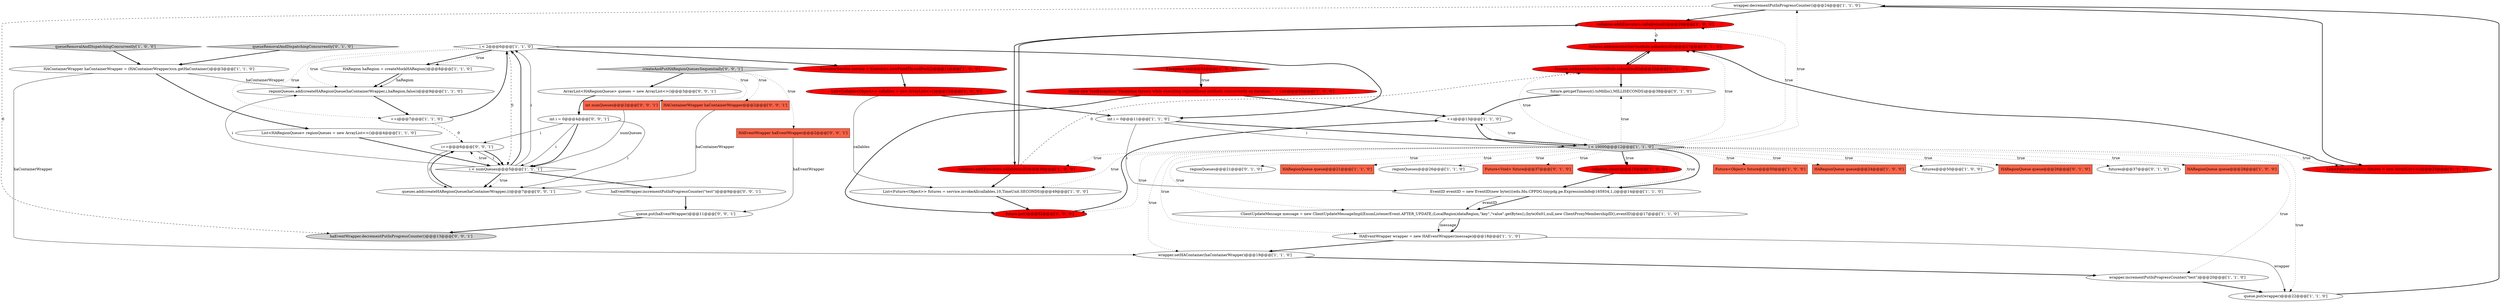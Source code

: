 digraph {
48 [style = filled, label = "queue.put(haEventWrapper)@@@11@@@['0', '0', '1']", fillcolor = white, shape = ellipse image = "AAA0AAABBB3BBB"];
36 [style = filled, label = "regionQueues@@@21@@@['0', '1', '0']", fillcolor = white, shape = ellipse image = "AAA0AAABBB2BBB"];
41 [style = filled, label = "futures.add(executorServiceRule.submit(null))@@@27@@@['0', '1', '0']", fillcolor = red, shape = ellipse image = "AAA1AAABBB2BBB"];
18 [style = filled, label = "++i@@@13@@@['1', '1', '0']", fillcolor = white, shape = ellipse image = "AAA0AAABBB1BBB"];
6 [style = filled, label = "HARegionQueue queue@@@21@@@['1', '1', '0']", fillcolor = tomato, shape = box image = "AAA0AAABBB1BBB"];
19 [style = filled, label = "regionQueues@@@26@@@['1', '1', '0']", fillcolor = white, shape = ellipse image = "AAA0AAABBB1BBB"];
31 [style = filled, label = "wrapper.setHAContainer(haContainerWrapper)@@@19@@@['1', '1', '0']", fillcolor = white, shape = ellipse image = "AAA0AAABBB1BBB"];
22 [style = filled, label = "HARegion haRegion = createMockHARegion()@@@8@@@['1', '1', '0']", fillcolor = white, shape = ellipse image = "AAA0AAABBB1BBB"];
32 [style = filled, label = "int i = 0@@@11@@@['1', '1', '0']", fillcolor = white, shape = ellipse image = "AAA0AAABBB1BBB"];
43 [style = filled, label = "haEventWrapper.decrementPutInProgressCounter()@@@13@@@['0', '0', '1']", fillcolor = lightgray, shape = ellipse image = "AAA0AAABBB3BBB"];
50 [style = filled, label = "createAndPutHARegionQueuesSequentially['0', '0', '1']", fillcolor = lightgray, shape = diamond image = "AAA0AAABBB3BBB"];
2 [style = filled, label = "throw new TestException(\"Exception thrown while executing regionQueue methods concurrently on iteration: \" + i,ex)@@@55@@@['1', '0', '0']", fillcolor = red, shape = ellipse image = "AAA1AAABBB1BBB"];
9 [style = filled, label = "HAEventWrapper wrapper = new HAEventWrapper(message)@@@18@@@['1', '1', '0']", fillcolor = white, shape = ellipse image = "AAA0AAABBB1BBB"];
35 [style = filled, label = "Future<Void> future@@@37@@@['0', '1', '0']", fillcolor = tomato, shape = box image = "AAA0AAABBB2BBB"];
49 [style = filled, label = "HAEventWrapper haEventWrapper@@@2@@@['0', '0', '1']", fillcolor = tomato, shape = box image = "AAA0AAABBB3BBB"];
42 [style = filled, label = "ArrayList<HARegionQueue> queues = new ArrayList<>()@@@3@@@['0', '0', '1']", fillcolor = white, shape = ellipse image = "AAA0AAABBB3BBB"];
8 [style = filled, label = "i < numQueues@@@5@@@['1', '1', '1']", fillcolor = white, shape = diamond image = "AAA0AAABBB1BBB"];
13 [style = filled, label = "wrapper.incrementPutInProgressCounter(\"test\")@@@20@@@['1', '1', '0']", fillcolor = white, shape = ellipse image = "AAA0AAABBB1BBB"];
24 [style = filled, label = "List<Future<Object>> futures = service.invokeAll(callables,10,TimeUnit.SECONDS)@@@49@@@['1', '0', '0']", fillcolor = white, shape = ellipse image = "AAA0AAABBB1BBB"];
46 [style = filled, label = "i++@@@6@@@['0', '0', '1']", fillcolor = white, shape = ellipse image = "AAA0AAABBB3BBB"];
52 [style = filled, label = "int numQueues@@@2@@@['0', '0', '1']", fillcolor = tomato, shape = box image = "AAA0AAABBB3BBB"];
25 [style = filled, label = "Future<Object> future@@@50@@@['1', '0', '0']", fillcolor = tomato, shape = box image = "AAA0AAABBB1BBB"];
14 [style = filled, label = "++i@@@7@@@['1', '1', '0']", fillcolor = white, shape = ellipse image = "AAA0AAABBB1BBB"];
23 [style = filled, label = "callables.add(Executors.callable(null))@@@39@@@['1', '0', '0']", fillcolor = red, shape = ellipse image = "AAA1AAABBB1BBB"];
28 [style = filled, label = "List<HARegionQueue> regionQueues = new ArrayList<>()@@@4@@@['1', '1', '0']", fillcolor = white, shape = ellipse image = "AAA0AAABBB1BBB"];
45 [style = filled, label = "haEventWrapper.incrementPutInProgressCounter(\"test\")@@@9@@@['0', '0', '1']", fillcolor = white, shape = ellipse image = "AAA0AAABBB3BBB"];
20 [style = filled, label = "callables.add(Executors.callable(null))@@@29@@@['1', '0', '0']", fillcolor = red, shape = ellipse image = "AAA1AAABBB1BBB"];
10 [style = filled, label = "ExecutorService service = Executors.newFixedThreadPool(2)@@@11@@@['1', '0', '0']", fillcolor = red, shape = ellipse image = "AAA1AAABBB1BBB"];
5 [style = filled, label = "HARegionQueue queue@@@24@@@['1', '0', '0']", fillcolor = tomato, shape = box image = "AAA0AAABBB1BBB"];
27 [style = filled, label = "callables.clear()@@@16@@@['1', '0', '0']", fillcolor = red, shape = ellipse image = "AAA1AAABBB1BBB"];
3 [style = filled, label = "futures@@@50@@@['1', '0', '0']", fillcolor = white, shape = ellipse image = "AAA0AAABBB1BBB"];
33 [style = filled, label = "HARegionQueue queue@@@26@@@['0', '1', '0']", fillcolor = tomato, shape = box image = "AAA0AAABBB2BBB"];
47 [style = filled, label = "queues.add(createHARegionQueue(haContainerWrapper,i))@@@7@@@['0', '0', '1']", fillcolor = white, shape = ellipse image = "AAA0AAABBB3BBB"];
30 [style = filled, label = "EventID eventID = new EventID(new byte((((edu.fdu.CPPDG.tinypdg.pe.ExpressionInfo@165934,1,i)@@@14@@@['1', '1', '0']", fillcolor = white, shape = ellipse image = "AAA0AAABBB1BBB"];
34 [style = filled, label = "List<Future<Void>> futures = new ArrayList<>()@@@25@@@['0', '1', '0']", fillcolor = red, shape = ellipse image = "AAA1AAABBB2BBB"];
16 [style = filled, label = "HAContainerWrapper haContainerWrapper = (HAContainerWrapper)ccn.getHaContainer()@@@3@@@['1', '1', '0']", fillcolor = white, shape = ellipse image = "AAA0AAABBB1BBB"];
1 [style = filled, label = "Exception ex@@@54@@@['1', '0', '0']", fillcolor = red, shape = diamond image = "AAA1AAABBB1BBB"];
29 [style = filled, label = "regionQueues.add(createHARegionQueue(haContainerWrapper,i,haRegion,false))@@@9@@@['1', '1', '0']", fillcolor = white, shape = ellipse image = "AAA0AAABBB1BBB"];
7 [style = filled, label = "List<Callable<Object>> callables = new ArrayList<>()@@@12@@@['1', '0', '0']", fillcolor = red, shape = ellipse image = "AAA1AAABBB1BBB"];
37 [style = filled, label = "queueRemovalAndDispatchingConcurrently['0', '1', '0']", fillcolor = lightgray, shape = diamond image = "AAA0AAABBB2BBB"];
21 [style = filled, label = "queue.put(wrapper)@@@22@@@['1', '1', '0']", fillcolor = white, shape = ellipse image = "AAA0AAABBB1BBB"];
40 [style = filled, label = "futures.add(executorServiceRule.submit(null))@@@32@@@['0', '1', '0']", fillcolor = red, shape = ellipse image = "AAA1AAABBB2BBB"];
51 [style = filled, label = "HAContainerWrapper haContainerWrapper@@@2@@@['0', '0', '1']", fillcolor = tomato, shape = box image = "AAA0AAABBB3BBB"];
26 [style = filled, label = "i < 10000@@@12@@@['1', '1', '0']", fillcolor = lightgray, shape = diamond image = "AAA0AAABBB1BBB"];
39 [style = filled, label = "futures@@@37@@@['0', '1', '0']", fillcolor = white, shape = ellipse image = "AAA0AAABBB2BBB"];
11 [style = filled, label = "i < 2@@@6@@@['1', '1', '0']", fillcolor = white, shape = diamond image = "AAA0AAABBB1BBB"];
4 [style = filled, label = "queueRemovalAndDispatchingConcurrently['1', '0', '0']", fillcolor = lightgray, shape = diamond image = "AAA0AAABBB1BBB"];
44 [style = filled, label = "int i = 0@@@4@@@['0', '0', '1']", fillcolor = white, shape = ellipse image = "AAA0AAABBB3BBB"];
15 [style = filled, label = "wrapper.decrementPutInProgressCounter()@@@24@@@['1', '1', '0']", fillcolor = white, shape = ellipse image = "AAA0AAABBB1BBB"];
0 [style = filled, label = "ClientUpdateMessage message = new ClientUpdateMessageImpl(EnumListenerEvent.AFTER_UPDATE,(LocalRegion)dataRegion,\"key\",\"value\".getBytes(),(byte)0x01,null,new ClientProxyMembershipID(),eventID)@@@17@@@['1', '1', '0']", fillcolor = white, shape = ellipse image = "AAA0AAABBB1BBB"];
38 [style = filled, label = "future.get(getTimeout().toMillis(),MILLISECONDS)@@@38@@@['0', '1', '0']", fillcolor = white, shape = ellipse image = "AAA0AAABBB2BBB"];
12 [style = filled, label = "future.get()@@@52@@@['1', '0', '0']", fillcolor = red, shape = ellipse image = "AAA1AAABBB1BBB"];
17 [style = filled, label = "HARegionQueue queue@@@28@@@['1', '0', '0']", fillcolor = tomato, shape = box image = "AAA0AAABBB1BBB"];
7->32 [style = bold, label=""];
44->8 [style = bold, label=""];
50->52 [style = dotted, label="true"];
21->15 [style = bold, label=""];
26->12 [style = dotted, label="true"];
26->19 [style = dotted, label="true"];
26->13 [style = dotted, label="true"];
40->38 [style = bold, label=""];
45->48 [style = bold, label=""];
42->44 [style = bold, label=""];
26->30 [style = dotted, label="true"];
48->43 [style = bold, label=""];
49->48 [style = solid, label="haEventWrapper"];
15->20 [style = bold, label=""];
26->24 [style = dotted, label="true"];
29->14 [style = bold, label=""];
12->18 [style = bold, label=""];
8->47 [style = bold, label=""];
8->11 [style = bold, label=""];
14->11 [style = bold, label=""];
26->36 [style = dotted, label="true"];
4->16 [style = bold, label=""];
26->41 [style = dotted, label="true"];
8->11 [style = solid, label="i"];
32->30 [style = solid, label="i"];
11->8 [style = dashed, label="0"];
15->34 [style = bold, label=""];
8->46 [style = dotted, label="true"];
27->30 [style = bold, label=""];
11->14 [style = dotted, label="true"];
50->51 [style = dotted, label="true"];
2->18 [style = bold, label=""];
26->20 [style = dotted, label="true"];
26->23 [style = dotted, label="true"];
44->47 [style = solid, label="i"];
26->9 [style = dotted, label="true"];
10->7 [style = bold, label=""];
32->26 [style = bold, label=""];
26->3 [style = dotted, label="true"];
26->40 [style = dotted, label="true"];
26->27 [style = bold, label=""];
38->18 [style = bold, label=""];
20->23 [style = bold, label=""];
8->29 [style = solid, label="i"];
20->41 [style = dashed, label="0"];
26->18 [style = dotted, label="true"];
26->6 [style = dotted, label="true"];
44->8 [style = solid, label="i"];
37->16 [style = bold, label=""];
50->49 [style = dotted, label="true"];
24->12 [style = bold, label=""];
23->20 [style = bold, label=""];
26->33 [style = dotted, label="true"];
23->40 [style = dashed, label="0"];
9->31 [style = bold, label=""];
31->13 [style = bold, label=""];
26->27 [style = dotted, label="true"];
16->29 [style = solid, label="haContainerWrapper"];
11->29 [style = dotted, label="true"];
18->26 [style = bold, label=""];
22->29 [style = bold, label=""];
32->26 [style = solid, label="i"];
15->43 [style = dashed, label="0"];
11->32 [style = bold, label=""];
46->8 [style = solid, label="i"];
51->47 [style = solid, label="haContainerWrapper"];
14->46 [style = dashed, label="0"];
26->31 [style = dotted, label="true"];
26->38 [style = dotted, label="true"];
50->42 [style = bold, label=""];
41->40 [style = bold, label=""];
11->10 [style = bold, label=""];
26->17 [style = dotted, label="true"];
8->45 [style = bold, label=""];
28->8 [style = bold, label=""];
46->8 [style = bold, label=""];
52->8 [style = solid, label="numQueues"];
26->15 [style = dotted, label="true"];
11->22 [style = bold, label=""];
1->2 [style = bold, label=""];
30->0 [style = bold, label=""];
26->35 [style = dotted, label="true"];
16->31 [style = solid, label="haContainerWrapper"];
9->21 [style = solid, label="wrapper"];
0->9 [style = solid, label="message"];
44->46 [style = solid, label="i"];
0->9 [style = bold, label=""];
26->25 [style = dotted, label="true"];
26->34 [style = dotted, label="true"];
26->39 [style = dotted, label="true"];
30->0 [style = solid, label="eventID"];
47->46 [style = bold, label=""];
34->41 [style = bold, label=""];
11->22 [style = dotted, label="true"];
2->12 [style = bold, label=""];
26->30 [style = bold, label=""];
8->47 [style = dotted, label="true"];
23->24 [style = bold, label=""];
16->28 [style = bold, label=""];
26->21 [style = dotted, label="true"];
22->29 [style = solid, label="haRegion"];
7->24 [style = solid, label="callables"];
40->41 [style = bold, label=""];
46->47 [style = solid, label="i"];
1->2 [style = dotted, label="true"];
13->21 [style = bold, label=""];
26->5 [style = dotted, label="true"];
26->0 [style = dotted, label="true"];
}
